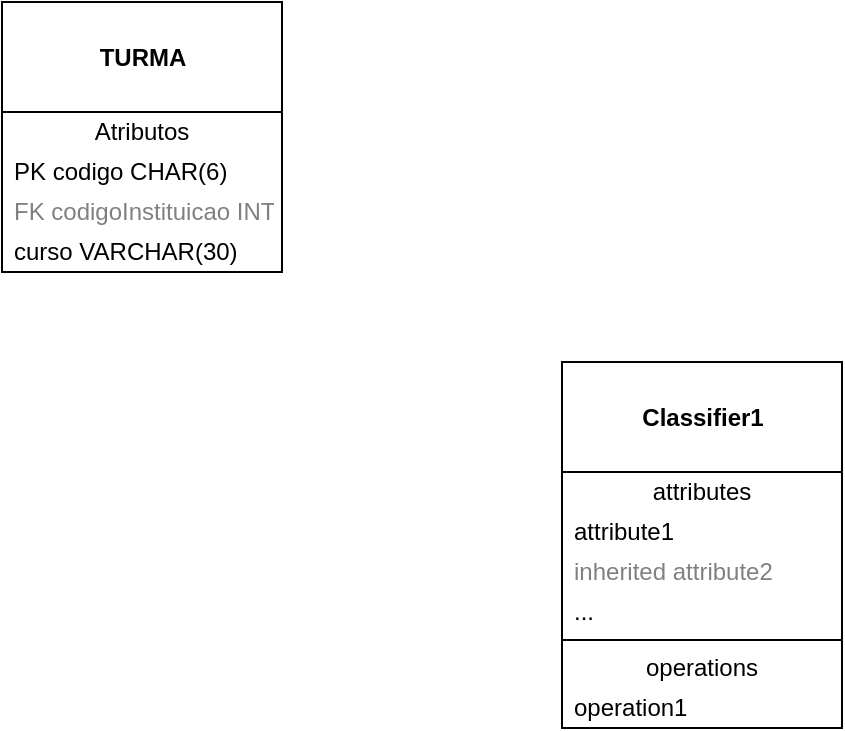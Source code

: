 <mxfile version="14.4.4" type="github">
  <diagram id="6pzVqudQoNw_1VWjIxC_" name="Page-1">
    <mxGraphModel dx="1051" dy="671" grid="1" gridSize="10" guides="1" tooltips="1" connect="1" arrows="1" fold="1" page="1" pageScale="1" pageWidth="827" pageHeight="1169" math="0" shadow="0">
      <root>
        <mxCell id="0" />
        <mxCell id="1" parent="0" />
        <mxCell id="15FIC9V9RP49vlQxaPbK-1" value="&lt;b&gt;&lt;br&gt;TURMA&lt;/b&gt;" style="swimlane;fontStyle=0;align=center;verticalAlign=top;childLayout=stackLayout;horizontal=1;startSize=55;horizontalStack=0;resizeParent=1;resizeParentMax=0;resizeLast=0;collapsible=0;marginBottom=0;html=1;" vertex="1" parent="1">
          <mxGeometry x="60" y="70" width="140" height="135" as="geometry" />
        </mxCell>
        <mxCell id="15FIC9V9RP49vlQxaPbK-2" value="Atributos" style="text;html=1;strokeColor=none;fillColor=none;align=center;verticalAlign=middle;spacingLeft=4;spacingRight=4;overflow=hidden;rotatable=0;points=[[0,0.5],[1,0.5]];portConstraint=eastwest;" vertex="1" parent="15FIC9V9RP49vlQxaPbK-1">
          <mxGeometry y="55" width="140" height="20" as="geometry" />
        </mxCell>
        <mxCell id="15FIC9V9RP49vlQxaPbK-3" value="PK codigo CHAR(6)" style="text;html=1;strokeColor=none;fillColor=none;align=left;verticalAlign=middle;spacingLeft=4;spacingRight=4;overflow=hidden;rotatable=0;points=[[0,0.5],[1,0.5]];portConstraint=eastwest;" vertex="1" parent="15FIC9V9RP49vlQxaPbK-1">
          <mxGeometry y="75" width="140" height="20" as="geometry" />
        </mxCell>
        <mxCell id="15FIC9V9RP49vlQxaPbK-4" value="FK codigoInstituicao INT" style="text;html=1;strokeColor=none;fillColor=none;align=left;verticalAlign=middle;spacingLeft=4;spacingRight=4;overflow=hidden;rotatable=0;points=[[0,0.5],[1,0.5]];portConstraint=eastwest;fontColor=#808080;" vertex="1" parent="15FIC9V9RP49vlQxaPbK-1">
          <mxGeometry y="95" width="140" height="20" as="geometry" />
        </mxCell>
        <mxCell id="15FIC9V9RP49vlQxaPbK-10" value="curso VARCHAR(30)" style="text;html=1;strokeColor=none;fillColor=none;align=left;verticalAlign=middle;spacingLeft=4;spacingRight=4;overflow=hidden;rotatable=0;points=[[0,0.5],[1,0.5]];portConstraint=eastwest;" vertex="1" parent="15FIC9V9RP49vlQxaPbK-1">
          <mxGeometry y="115" width="140" height="20" as="geometry" />
        </mxCell>
        <mxCell id="15FIC9V9RP49vlQxaPbK-12" value="&lt;br&gt;&lt;b&gt;Classifier1&lt;/b&gt;&lt;br&gt;" style="swimlane;fontStyle=0;align=center;verticalAlign=top;childLayout=stackLayout;horizontal=1;startSize=55;horizontalStack=0;resizeParent=1;resizeParentMax=0;resizeLast=0;collapsible=0;marginBottom=0;html=1;" vertex="1" parent="1">
          <mxGeometry x="340" y="250" width="140" height="183" as="geometry" />
        </mxCell>
        <mxCell id="15FIC9V9RP49vlQxaPbK-13" value="attributes" style="text;html=1;strokeColor=none;fillColor=none;align=center;verticalAlign=middle;spacingLeft=4;spacingRight=4;overflow=hidden;rotatable=0;points=[[0,0.5],[1,0.5]];portConstraint=eastwest;" vertex="1" parent="15FIC9V9RP49vlQxaPbK-12">
          <mxGeometry y="55" width="140" height="20" as="geometry" />
        </mxCell>
        <mxCell id="15FIC9V9RP49vlQxaPbK-14" value="attribute1" style="text;html=1;strokeColor=none;fillColor=none;align=left;verticalAlign=middle;spacingLeft=4;spacingRight=4;overflow=hidden;rotatable=0;points=[[0,0.5],[1,0.5]];portConstraint=eastwest;" vertex="1" parent="15FIC9V9RP49vlQxaPbK-12">
          <mxGeometry y="75" width="140" height="20" as="geometry" />
        </mxCell>
        <mxCell id="15FIC9V9RP49vlQxaPbK-15" value="inherited attribute2" style="text;html=1;strokeColor=none;fillColor=none;align=left;verticalAlign=middle;spacingLeft=4;spacingRight=4;overflow=hidden;rotatable=0;points=[[0,0.5],[1,0.5]];portConstraint=eastwest;fontColor=#808080;" vertex="1" parent="15FIC9V9RP49vlQxaPbK-12">
          <mxGeometry y="95" width="140" height="20" as="geometry" />
        </mxCell>
        <mxCell id="15FIC9V9RP49vlQxaPbK-16" value="..." style="text;html=1;strokeColor=none;fillColor=none;align=left;verticalAlign=middle;spacingLeft=4;spacingRight=4;overflow=hidden;rotatable=0;points=[[0,0.5],[1,0.5]];portConstraint=eastwest;" vertex="1" parent="15FIC9V9RP49vlQxaPbK-12">
          <mxGeometry y="115" width="140" height="20" as="geometry" />
        </mxCell>
        <mxCell id="15FIC9V9RP49vlQxaPbK-17" value="" style="line;strokeWidth=1;fillColor=none;align=left;verticalAlign=middle;spacingTop=-1;spacingLeft=3;spacingRight=3;rotatable=0;labelPosition=right;points=[];portConstraint=eastwest;" vertex="1" parent="15FIC9V9RP49vlQxaPbK-12">
          <mxGeometry y="135" width="140" height="8" as="geometry" />
        </mxCell>
        <mxCell id="15FIC9V9RP49vlQxaPbK-18" value="operations" style="text;html=1;strokeColor=none;fillColor=none;align=center;verticalAlign=middle;spacingLeft=4;spacingRight=4;overflow=hidden;rotatable=0;points=[[0,0.5],[1,0.5]];portConstraint=eastwest;" vertex="1" parent="15FIC9V9RP49vlQxaPbK-12">
          <mxGeometry y="143" width="140" height="20" as="geometry" />
        </mxCell>
        <mxCell id="15FIC9V9RP49vlQxaPbK-19" value="operation1" style="text;html=1;strokeColor=none;fillColor=none;align=left;verticalAlign=middle;spacingLeft=4;spacingRight=4;overflow=hidden;rotatable=0;points=[[0,0.5],[1,0.5]];portConstraint=eastwest;" vertex="1" parent="15FIC9V9RP49vlQxaPbK-12">
          <mxGeometry y="163" width="140" height="20" as="geometry" />
        </mxCell>
      </root>
    </mxGraphModel>
  </diagram>
</mxfile>
